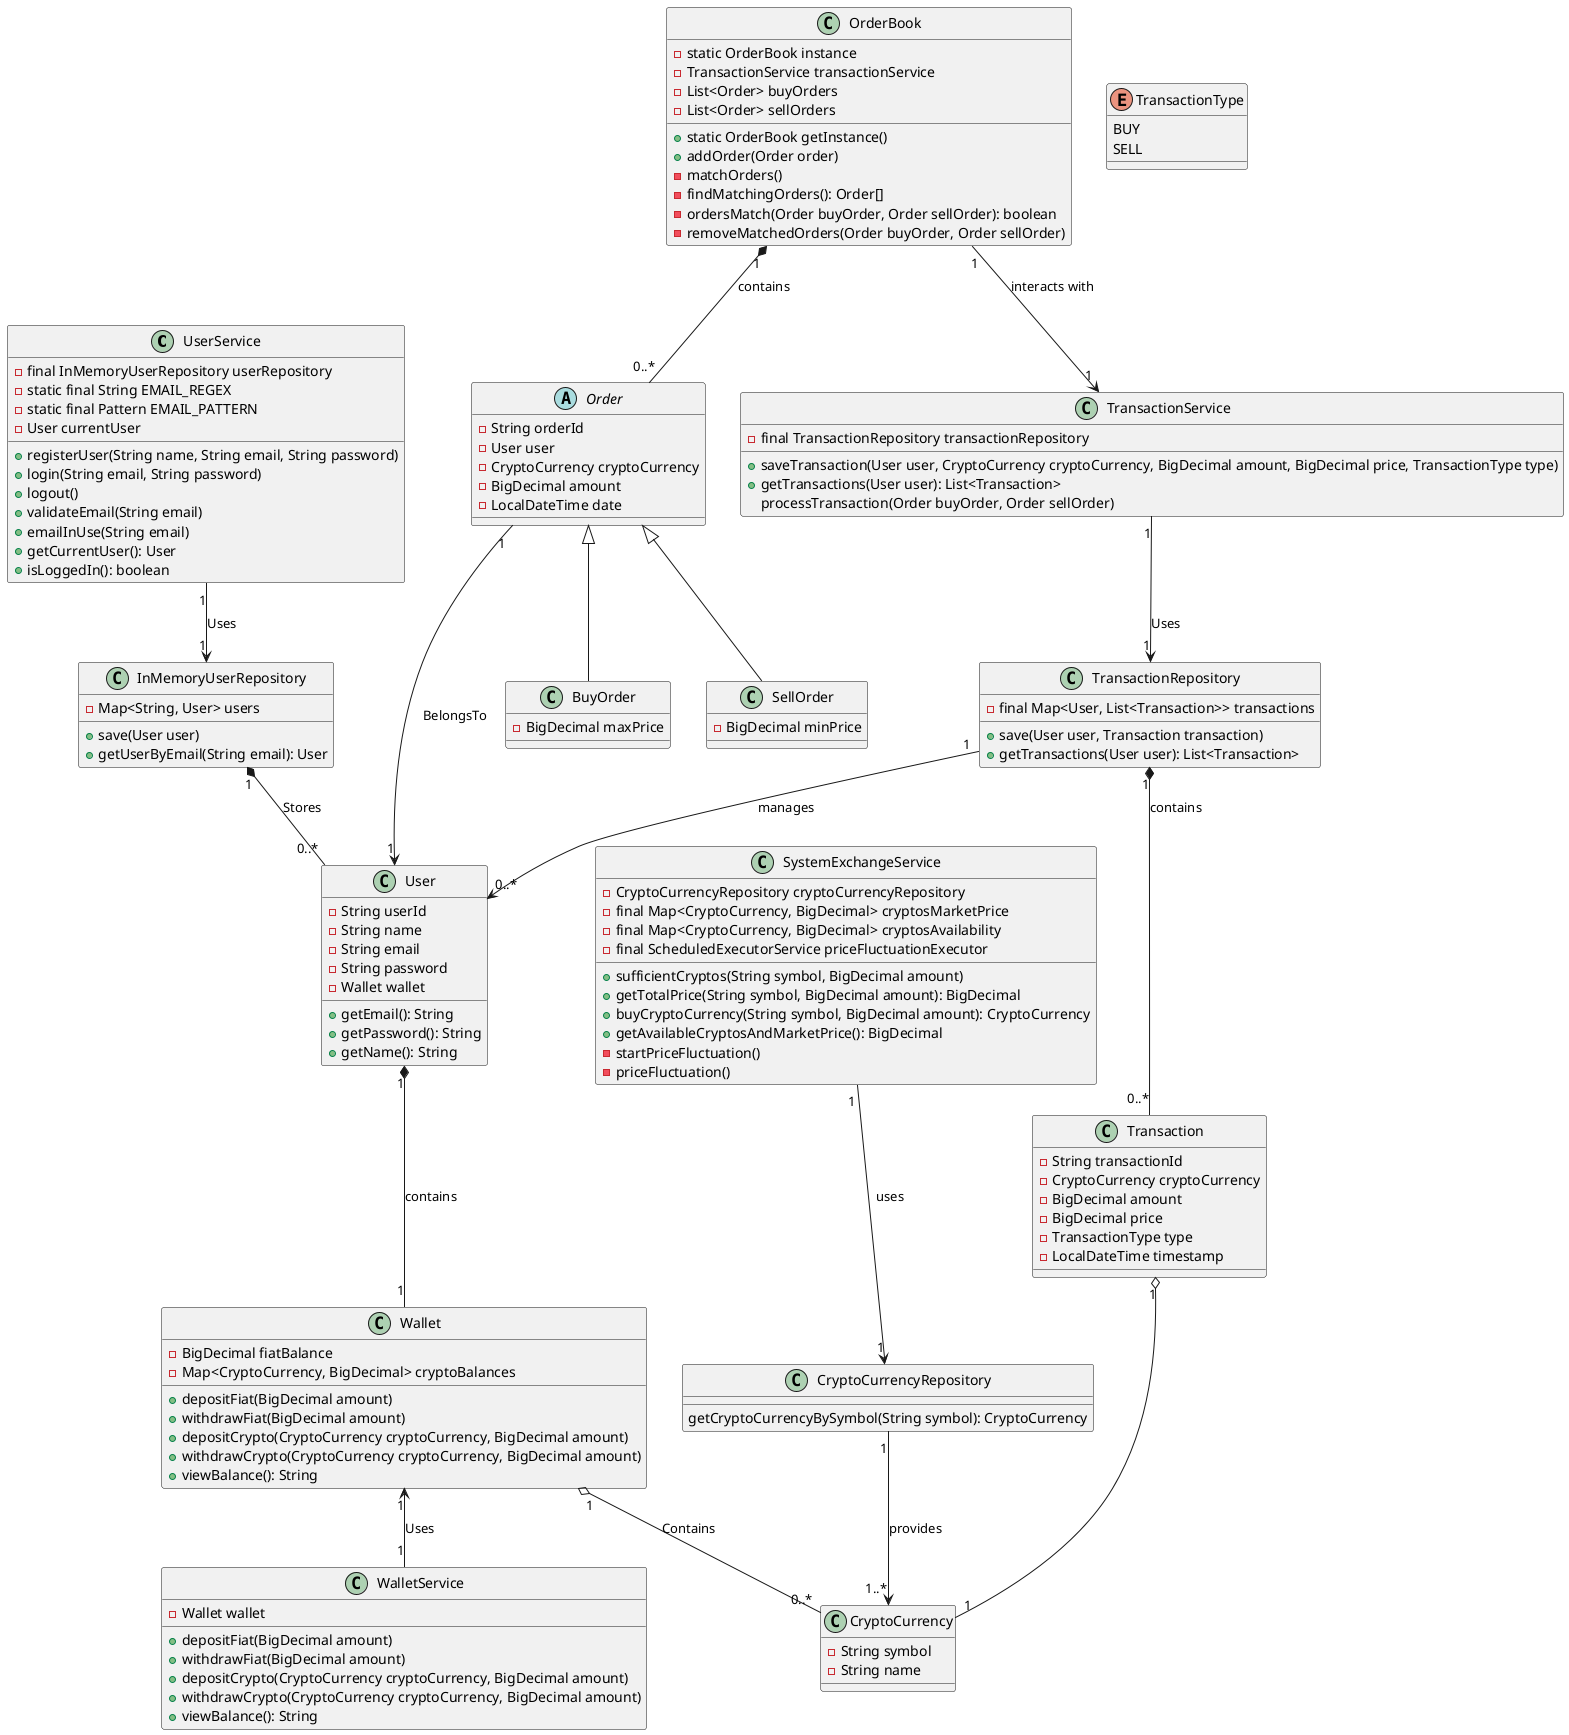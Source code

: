 @startuml

class UserService{
-final InMemoryUserRepository userRepository
-static final String EMAIL_REGEX
-static final Pattern EMAIL_PATTERN
-User currentUser
+registerUser(String name, String email, String password)
+login(String email, String password)
+logout()
+validateEmail(String email)
+emailInUse(String email)
+getCurrentUser(): User
+isLoggedIn(): boolean
}

class InMemoryUserRepository {
  -Map<String, User> users
  +save(User user)
  +getUserByEmail(String email): User
}

class User {
-String userId
-String name
-String email
-String password
-Wallet wallet
+getEmail(): String
+getPassword(): String
+getName(): String
}

class WalletService{
-Wallet wallet
+depositFiat(BigDecimal amount)
+withdrawFiat(BigDecimal amount)
+depositCrypto(CryptoCurrency cryptoCurrency, BigDecimal amount)
+withdrawCrypto(CryptoCurrency cryptoCurrency, BigDecimal amount)
+viewBalance(): String
}

class Wallet {
-BigDecimal fiatBalance
-Map<CryptoCurrency, BigDecimal> cryptoBalances
+depositFiat(BigDecimal amount)
+withdrawFiat(BigDecimal amount)
+depositCrypto(CryptoCurrency cryptoCurrency, BigDecimal amount)
+withdrawCrypto(CryptoCurrency cryptoCurrency, BigDecimal amount)
+viewBalance(): String
}

class CryptoCurrencyRepository{
getCryptoCurrencyBySymbol(String symbol): CryptoCurrency
}

class SystemExchangeService{
-CryptoCurrencyRepository cryptoCurrencyRepository
-final Map<CryptoCurrency, BigDecimal> cryptosMarketPrice
-final Map<CryptoCurrency, BigDecimal> cryptosAvailability
-final ScheduledExecutorService priceFluctuationExecutor
+sufficientCryptos(String symbol, BigDecimal amount)
+getTotalPrice(String symbol, BigDecimal amount): BigDecimal
+buyCryptoCurrency(String symbol, BigDecimal amount): CryptoCurrency
+getAvailableCryptosAndMarketPrice(): BigDecimal
-startPriceFluctuation()
-priceFluctuation()
}

abstract class Order {
-String orderId
-User user
-CryptoCurrency cryptoCurrency
-BigDecimal amount
-LocalDateTime date
}

class BuyOrder {
-BigDecimal maxPrice
}

class SellOrder{
-BigDecimal minPrice
}

class OrderBook{
-static OrderBook instance
-TransactionService transactionService
-List<Order> buyOrders
-List<Order> sellOrders
+static OrderBook getInstance()
+addOrder(Order order)
-matchOrders()
-findMatchingOrders(): Order[]
-ordersMatch(Order buyOrder, Order sellOrder): boolean
-removeMatchedOrders(Order buyOrder, Order sellOrder)
}

class TransactionRepository {
-final Map<User, List<Transaction>> transactions
+save(User user, Transaction transaction)
+getTransactions(User user): List<Transaction>
}

class Transaction {
-String transactionId
-CryptoCurrency cryptoCurrency
-BigDecimal amount
-BigDecimal price
-TransactionType type
-LocalDateTime timestamp
}

class TransactionService {
-final TransactionRepository transactionRepository
+saveTransaction(User user, CryptoCurrency cryptoCurrency, BigDecimal amount, BigDecimal price, TransactionType type)
+getTransactions(User user): List<Transaction>
processTransaction(Order buyOrder, Order sellOrder)
}


class CryptoCurrency {
-String symbol
-String name
}

enum TransactionType {
BUY
SELL
}

UserService "1" --> "1" InMemoryUserRepository : Uses
InMemoryUserRepository "1" *-- "0..*" User : Stores
User "1" *-- "1" Wallet : contains
Wallet "1" <-- "1" WalletService : Uses
Wallet "1" o-- "0..*" CryptoCurrency : Contains
CryptoCurrencyRepository "1" --> "1..*" CryptoCurrency : provides
SystemExchangeService "1 "--> "1" CryptoCurrencyRepository : uses
Order <|-- BuyOrder
Order <|-- SellOrder
OrderBook "1" *-- "0..*" Order : contains
OrderBook "1" --> "1" TransactionService : interacts with
TransactionRepository "1" *-- "0..*" Transaction: contains
TransactionService "1" --> "1" TransactionRepository : Uses
Transaction "1" o-- "1" CryptoCurrency
Order "1" --> "1" User : BelongsTo
TransactionRepository "1" --> "0..*" User : manages

@enduml